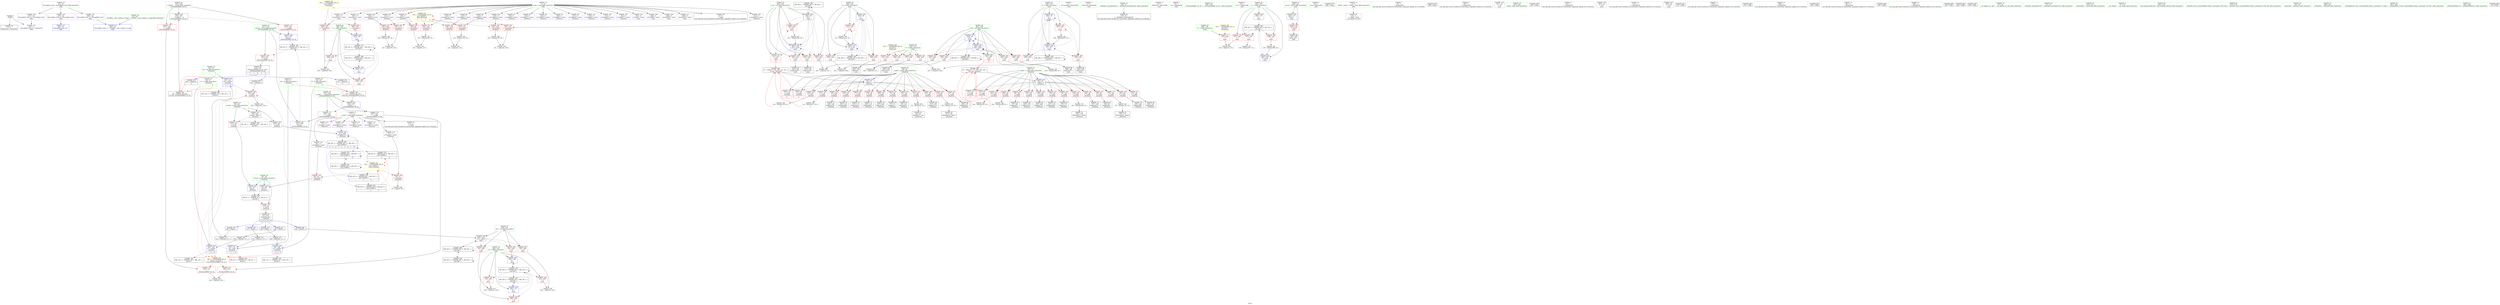 digraph "SVFG" {
	label="SVFG";

	Node0x5561903df6c0 [shape=record,color=grey,label="{NodeID: 0\nNullPtr}"];
	Node0x5561903df6c0 -> Node0x556190404a50[style=solid];
	Node0x5561903df6c0 -> Node0x556190407dd0[style=solid];
	Node0x5561904272a0 [shape=record,color=black,label="{NodeID: 360\nMR_10V_2 = PHI(MR_10V_3, MR_10V_1, )\npts\{63 \}\n}"];
	Node0x556190406e00 [shape=record,color=red,label="{NodeID: 194\n339\<--260\n\<--d\nmain\n}"];
	Node0x556190406e00 -> Node0x556190419440[style=solid];
	Node0x556190403f90 [shape=record,color=purple,label="{NodeID: 111\n354\<--8\narrayidx31\<--maze\nmain\n}"];
	Node0x556190402320 [shape=record,color=green,label="{NodeID: 28\n62\<--63\ndn\<--dn_field_insensitive\n_Z5solveii\n|{|<s1>7}}"];
	Node0x556190402320 -> Node0x556190408210[style=solid];
	Node0x556190402320:s1 -> Node0x5561904500d0[style=solid,color=red];
	Node0x55619044e600 [shape=record,color=black,label="{NodeID: 471\n192 = PHI(51, )\n}"];
	Node0x55619044e600 -> Node0x556190416080[style=solid];
	Node0x55619040e320 [shape=record,color=black,label="{NodeID: 388\nMR_46V_2 = PHI(MR_46V_4, MR_46V_1, )\npts\{263 \}\n}"];
	Node0x55619040e320 -> Node0x556190410f80[style=dashed];
	Node0x556190408550 [shape=record,color=blue,label="{NodeID: 222\n211\<--205\narrayidx75\<--\n_Z5solveii\n}"];
	Node0x556190408550 -> Node0x5561904290a0[style=dashed];
	Node0x55619040a000 [shape=record,color=red,label="{NodeID: 139\n189\<--56\n\<--x.addr\n_Z5solveii\n}"];
	Node0x55619040a000 -> Node0x5561904174c0[style=solid];
	Node0x556190404b50 [shape=record,color=black,label="{NodeID: 56\n9\<--8\n\<--maze\nCan only get source location for instruction, argument, global var or function.}"];
	Node0x556190417c40 [shape=record,color=grey,label="{NodeID: 333\n175 = Binary(174, 93, )\n}"];
	Node0x556190417c40 -> Node0x556190405c20[style=solid];
	Node0x55619040b6c0 [shape=record,color=red,label="{NodeID: 167\n185\<--184\n\<--arrayidx59\n_Z5solveii\n}"];
	Node0x55619040b6c0 -> Node0x5561904177c0[style=solid];
	Node0x5561904062a0 [shape=record,color=black,label="{NodeID: 84\n303\<--302\nidxprom8\<--\nmain\n}"];
	Node0x5561903dfe10 [shape=record,color=green,label="{NodeID: 1\n7\<--1\n__dso_handle\<--dummyObj\nGlob }"];
	Node0x5561904277a0 [shape=record,color=black,label="{NodeID: 361\nMR_2V_3 = PHI(MR_2V_4, MR_2V_2, )\npts\{55 \}\n}"];
	Node0x5561904277a0 -> Node0x5561904094a0[style=dashed];
	Node0x556190406ed0 [shape=record,color=red,label="{NodeID: 195\n388\<--260\n\<--d\nmain\n}"];
	Node0x556190404060 [shape=record,color=purple,label="{NodeID: 112\n357\<--8\narrayidx33\<--maze\nmain\n}"];
	Node0x556190404060 -> Node0x556190407b00[style=solid];
	Node0x5561904023f0 [shape=record,color=green,label="{NodeID: 29\n64\<--65\nlf\<--lf_field_insensitive\n_Z5solveii\n|{|<s1>8}}"];
	Node0x5561904023f0 -> Node0x5561904082e0[style=solid];
	Node0x5561904023f0:s1 -> Node0x55619044ff40[style=solid,color=red];
	Node0x55619044e700 [shape=record,color=black,label="{NodeID: 472\n113 = PHI(51, )\n}"];
	Node0x55619044e700 -> Node0x556190053f80[style=solid];
	Node0x55619040e820 [shape=record,color=black,label="{NodeID: 389\nMR_48V_2 = PHI(MR_48V_3, MR_48V_1, )\npts\{265 \}\n}"];
	Node0x55619040e820 -> Node0x556190411050[style=dashed];
	Node0x55619040e820 -> Node0x55619040e820[style=dashed];
	Node0x556190408620 [shape=record,color=blue,label="{NodeID: 223\n54\<--213\nretval\<--\n_Z5solveii\n}"];
	Node0x556190408620 -> Node0x5561904277a0[style=dashed];
	Node0x55619040a0d0 [shape=record,color=red,label="{NodeID: 140\n209\<--56\n\<--x.addr\n_Z5solveii\n}"];
	Node0x55619040a0d0 -> Node0x556190405f60[style=solid];
	Node0x556190404c50 [shape=record,color=black,label="{NodeID: 57\n12\<--11\n\<--cache\nCan only get source location for instruction, argument, global var or function.}"];
	Node0x556190417dc0 [shape=record,color=grey,label="{NodeID: 334\n92 = Binary(91, 93, )\n}"];
	Node0x556190417dc0 -> Node0x556190405190[style=solid];
	Node0x55619040b790 [shape=record,color=red,label="{NodeID: 168\n202\<--201\n\<--call70\n_Z5solveii\n}"];
	Node0x55619040b790 -> Node0x556190416ec0[style=solid];
	Node0x556190406370 [shape=record,color=black,label="{NodeID: 85\n343\<--342\nidxprom25\<--\nmain\n}"];
	Node0x5561903eb4b0 [shape=record,color=green,label="{NodeID: 2\n14\<--1\n_ZSt3cin\<--dummyObj\nGlob }"];
	Node0x556190427ca0 [shape=record,color=black,label="{NodeID: 362\nMR_8V_2 = PHI(MR_8V_3, MR_8V_1, )\npts\{61 \}\n}"];
	Node0x556190406fa0 [shape=record,color=red,label="{NodeID: 196\n320\<--262\n\<--y14\nmain\n}"];
	Node0x556190406fa0 -> Node0x556190418fc0[style=solid];
	Node0x556190404130 [shape=record,color=purple,label="{NodeID: 113\n74\<--11\narrayidx\<--cache\n_Z5solveii\n}"];
	Node0x5561904024c0 [shape=record,color=green,label="{NodeID: 30\n66\<--67\nrt\<--rt_field_insensitive\n_Z5solveii\n|{|<s1>8}}"];
	Node0x5561904024c0 -> Node0x5561904083b0[style=solid];
	Node0x5561904024c0:s1 -> Node0x5561904500d0[style=solid,color=red];
	Node0x55619044e840 [shape=record,color=black,label="{NodeID: 473\n166 = PHI(51, )\n}"];
	Node0x55619044e840 -> Node0x556190415ae0[style=solid];
	Node0x55619040e910 [shape=record,color=black,label="{NodeID: 390\nMR_50V_2 = PHI(MR_50V_3, MR_50V_1, )\npts\{267 \}\n}"];
	Node0x55619040e910 -> Node0x55619042daa0[style=dashed];
	Node0x55619040e910 -> Node0x55619040e910[style=dashed];
	Node0x5561904086f0 [shape=record,color=blue,label="{NodeID: 224\n223\<--219\n__a.addr\<--__a\n_ZSt3maxIiERKT_S2_S2_\n}"];
	Node0x5561904086f0 -> Node0x55619040b930[style=dashed];
	Node0x5561904086f0 -> Node0x55619040ba00[style=dashed];
	Node0x55619040a1a0 [shape=record,color=red,label="{NodeID: 141\n72\<--58\n\<--y.addr\n_Z5solveii\n}"];
	Node0x55619040a1a0 -> Node0x556190404e50[style=solid];
	Node0x556190404d50 [shape=record,color=black,label="{NodeID: 58\n35\<--36\n\<--_ZNSt8ios_base4InitD1Ev\nCan only get source location for instruction, argument, global var or function.}"];
	Node0x556190417f40 [shape=record,color=grey,label="{NodeID: 335\n365 = Binary(364, 93, )\n}"];
	Node0x556190417f40 -> Node0x556190411390[style=solid];
	Node0x55619040b860 [shape=record,color=red,label="{NodeID: 169\n241\<--221\n\<--retval\n_ZSt3maxIiERKT_S2_S2_\n}"];
	Node0x55619040b860 -> Node0x556190406100[style=solid];
	Node0x556190406440 [shape=record,color=black,label="{NodeID: 86\n346\<--345\nidxprom27\<--\nmain\n}"];
	Node0x5561903dfd20 [shape=record,color=green,label="{NodeID: 3\n15\<--1\n_ZSt4cout\<--dummyObj\nGlob }"];
	Node0x5561904281a0 [shape=record,color=black,label="{NodeID: 363\nMR_12V_2 = PHI(MR_12V_3, MR_12V_1, )\npts\{65 \}\n}"];
	Node0x556190407070 [shape=record,color=red,label="{NodeID: 197\n331\<--262\n\<--y14\nmain\n|{<s0>15}}"];
	Node0x556190407070:s0 -> Node0x55619044fd00[style=solid,color=red];
	Node0x556190404200 [shape=record,color=purple,label="{NodeID: 114\n77\<--11\narrayidx2\<--cache\n_Z5solveii\n}"];
	Node0x556190404200 -> Node0x55619040af70[style=solid];
	Node0x556190402590 [shape=record,color=green,label="{NodeID: 31\n68\<--69\nresult\<--result_field_insensitive\n_Z5solveii\n}"];
	Node0x556190402590 -> Node0x55619040add0[style=solid];
	Node0x556190402590 -> Node0x55619040aea0[style=solid];
	Node0x556190402590 -> Node0x556190408480[style=solid];
	Node0x55619044e980 [shape=record,color=black,label="{NodeID: 474\n197 = PHI(218, )\n|{<s0>9}}"];
	Node0x55619044e980:s0 -> Node0x55619044ff40[style=solid,color=red];
	Node0x55619040ea00 [shape=record,color=black,label="{NodeID: 391\nMR_20V_2 = PHI(MR_20V_3, MR_20V_1, )\npts\{130000 \}\n}"];
	Node0x55619040ea00 -> Node0x55619042dfa0[style=dashed];
	Node0x55619040ea00 -> Node0x55619040ea00[style=dashed];
	Node0x5561904087c0 [shape=record,color=blue,label="{NodeID: 225\n225\<--220\n__b.addr\<--__b\n_ZSt3maxIiERKT_S2_S2_\n}"];
	Node0x5561904087c0 -> Node0x55619040bad0[style=dashed];
	Node0x5561904087c0 -> Node0x55619040bba0[style=dashed];
	Node0x55619040a270 [shape=record,color=red,label="{NodeID: 142\n82\<--58\n\<--y.addr\n_Z5solveii\n}"];
	Node0x55619040a270 -> Node0x556190404ff0[style=solid];
	Node0x556190404e50 [shape=record,color=black,label="{NodeID: 59\n73\<--72\nidxprom\<--\n_Z5solveii\n}"];
	Node0x5561904180c0 [shape=record,color=grey,label="{NodeID: 336\n139 = Binary(138, 93, )\n|{<s0>4}}"];
	Node0x5561904180c0:s0 -> Node0x55619044fd00[style=solid,color=red];
	Node0x55619040b930 [shape=record,color=red,label="{NodeID: 170\n229\<--223\n\<--__a.addr\n_ZSt3maxIiERKT_S2_S2_\n}"];
	Node0x55619040b930 -> Node0x55619040bc70[style=solid];
	Node0x556190406510 [shape=record,color=black,label="{NodeID: 87\n353\<--352\nidxprom30\<--\nmain\n}"];
	Node0x5561903eb860 [shape=record,color=green,label="{NodeID: 4\n16\<--1\n.str\<--dummyObj\nGlob }"];
	Node0x5561904286a0 [shape=record,color=black,label="{NodeID: 364\nMR_14V_2 = PHI(MR_14V_3, MR_14V_1, )\npts\{67 \}\n}"];
	Node0x556190407140 [shape=record,color=red,label="{NodeID: 198\n342\<--262\n\<--y14\nmain\n}"];
	Node0x556190407140 -> Node0x556190406370[style=solid];
	Node0x5561904042d0 [shape=record,color=purple,label="{NodeID: 115\n84\<--11\narrayidx4\<--cache\n_Z5solveii\n}"];
	Node0x556190402660 [shape=record,color=green,label="{NodeID: 32\n198\<--199\n_ZSt3maxIiERKT_S2_S2_\<--_ZSt3maxIiERKT_S2_S2__field_insensitive\n}"];
	Node0x55619044eac0 [shape=record,color=black,label="{NodeID: 475\n200 = PHI(218, )\n|{<s0>9}}"];
	Node0x55619044eac0:s0 -> Node0x5561904500d0[style=solid,color=red];
	Node0x556190408890 [shape=record,color=blue,label="{NodeID: 226\n221\<--235\nretval\<--\n_ZSt3maxIiERKT_S2_S2_\n}"];
	Node0x556190408890 -> Node0x556190426da0[style=dashed];
	Node0x55619040a340 [shape=record,color=red,label="{NodeID: 143\n91\<--58\n\<--y.addr\n_Z5solveii\n}"];
	Node0x55619040a340 -> Node0x556190417dc0[style=solid];
	Node0x556190404f20 [shape=record,color=black,label="{NodeID: 60\n76\<--75\nidxprom1\<--\n_Z5solveii\n}"];
	Node0x556190418240 [shape=record,color=grey,label="{NodeID: 337\n370 = Binary(369, 93, )\n}"];
	Node0x556190418240 -> Node0x556190411460[style=solid];
	Node0x55619040ba00 [shape=record,color=red,label="{NodeID: 171\n238\<--223\n\<--__a.addr\n_ZSt3maxIiERKT_S2_S2_\n}"];
	Node0x55619040ba00 -> Node0x556190408960[style=solid];
	Node0x5561904065e0 [shape=record,color=black,label="{NodeID: 88\n356\<--355\nidxprom32\<--\nmain\n}"];
	Node0x5561903f6830 [shape=record,color=green,label="{NodeID: 5\n18\<--1\n.str.1\<--dummyObj\nGlob }"];
	Node0x556190428ba0 [shape=record,color=black,label="{NodeID: 365\nMR_16V_2 = PHI(MR_16V_3, MR_16V_1, )\npts\{69 \}\n}"];
	Node0x556190407210 [shape=record,color=red,label="{NodeID: 199\n352\<--262\n\<--y14\nmain\n}"];
	Node0x556190407210 -> Node0x556190406510[style=solid];
	Node0x556190408cc0 [shape=record,color=purple,label="{NodeID: 116\n87\<--11\narrayidx6\<--cache\n_Z5solveii\n}"];
	Node0x556190408cc0 -> Node0x55619040b040[style=solid];
	Node0x556190402730 [shape=record,color=green,label="{NodeID: 33\n221\<--222\nretval\<--retval_field_insensitive\n_ZSt3maxIiERKT_S2_S2_\n}"];
	Node0x556190402730 -> Node0x55619040b860[style=solid];
	Node0x556190402730 -> Node0x556190408890[style=solid];
	Node0x556190402730 -> Node0x556190408960[style=solid];
	Node0x55619044ec00 [shape=record,color=black,label="{NodeID: 476\n201 = PHI(218, )\n}"];
	Node0x55619044ec00 -> Node0x55619040b790[style=solid];
	Node0x5561904341c0 [shape=record,color=yellow,style=double,label="{NodeID: 393\n32V_1 = ENCHI(MR_32V_0)\npts\{249 \}\nFun[main]}"];
	Node0x5561904341c0 -> Node0x55619040bee0[style=dashed];
	Node0x556190408960 [shape=record,color=blue,label="{NodeID: 227\n221\<--238\nretval\<--\n_ZSt3maxIiERKT_S2_S2_\n}"];
	Node0x556190408960 -> Node0x556190426da0[style=dashed];
	Node0x55619040a410 [shape=record,color=red,label="{NodeID: 144\n100\<--58\n\<--y.addr\n_Z5solveii\n}"];
	Node0x55619040a410 -> Node0x556190405330[style=solid];
	Node0x556190404ff0 [shape=record,color=black,label="{NodeID: 61\n83\<--82\nidxprom3\<--\n_Z5solveii\n}"];
	Node0x5561904183c0 [shape=record,color=grey,label="{NodeID: 338\n112 = Binary(111, 93, )\n|{<s0>3}}"];
	Node0x5561904183c0:s0 -> Node0x55619044fd00[style=solid,color=red];
	Node0x55619040bad0 [shape=record,color=red,label="{NodeID: 172\n231\<--225\n\<--__b.addr\n_ZSt3maxIiERKT_S2_S2_\n}"];
	Node0x55619040bad0 -> Node0x55619040bd40[style=solid];
	Node0x5561904066b0 [shape=record,color=black,label="{NodeID: 89\n245\<--400\nmain_ret\<--\nmain\n}"];
	Node0x5561903f68c0 [shape=record,color=green,label="{NodeID: 6\n20\<--1\n.str.2\<--dummyObj\nGlob }"];
	Node0x5561904290a0 [shape=record,color=black,label="{NodeID: 366\nMR_20V_2 = PHI(MR_20V_11, MR_20V_1, )\npts\{130000 \}\n|{<s0>3|<s1>4|<s2>5|<s3>6|<s4>15}}"];
	Node0x5561904290a0:s0 -> Node0x5561904268a0[style=dashed,color=blue];
	Node0x5561904290a0:s1 -> Node0x55619042e4a0[style=dashed,color=blue];
	Node0x5561904290a0:s2 -> Node0x55619042bca0[style=dashed,color=blue];
	Node0x5561904290a0:s3 -> Node0x556190408550[style=dashed,color=blue];
	Node0x5561904290a0:s4 -> Node0x55619042dfa0[style=dashed,color=blue];
	Node0x5561904072e0 [shape=record,color=red,label="{NodeID: 200\n369\<--262\n\<--y14\nmain\n}"];
	Node0x5561904072e0 -> Node0x556190418240[style=solid];
	Node0x556190408d90 [shape=record,color=purple,label="{NodeID: 117\n208\<--11\narrayidx73\<--cache\n_Z5solveii\n}"];
	Node0x556190402800 [shape=record,color=green,label="{NodeID: 34\n223\<--224\n__a.addr\<--__a.addr_field_insensitive\n_ZSt3maxIiERKT_S2_S2_\n}"];
	Node0x556190402800 -> Node0x55619040b930[style=solid];
	Node0x556190402800 -> Node0x55619040ba00[style=solid];
	Node0x556190402800 -> Node0x5561904086f0[style=solid];
	Node0x55619044ed40 [shape=record,color=black,label="{NodeID: 477\n269 = PHI()\n}"];
	Node0x556190408a30 [shape=record,color=blue,label="{NodeID: 228\n246\<--117\nretval\<--\nmain\n}"];
	Node0x556190408a30 -> Node0x55619040be10[style=dashed];
	Node0x55619040a4e0 [shape=record,color=red,label="{NodeID: 145\n111\<--58\n\<--y.addr\n_Z5solveii\n}"];
	Node0x55619040a4e0 -> Node0x5561904183c0[style=solid];
	Node0x5561904050c0 [shape=record,color=black,label="{NodeID: 62\n86\<--85\nidxprom5\<--\n_Z5solveii\n}"];
	Node0x556190418540 [shape=record,color=grey,label="{NodeID: 339\n120 = Binary(119, 93, )\n}"];
	Node0x556190418540 -> Node0x5561904054d0[style=solid];
	Node0x55619040bba0 [shape=record,color=red,label="{NodeID: 173\n235\<--225\n\<--__b.addr\n_ZSt3maxIiERKT_S2_S2_\n}"];
	Node0x55619040bba0 -> Node0x556190408890[style=solid];
	Node0x556190406780 [shape=record,color=purple,label="{NodeID: 90\n33\<--4\n\<--_ZStL8__ioinit\n__cxx_global_var_init\n}"];
	Node0x5561903eb9e0 [shape=record,color=green,label="{NodeID: 7\n23\<--1\n\<--dummyObj\nCan only get source location for instruction, argument, global var or function.}"];
	Node0x5561904073b0 [shape=record,color=red,label="{NodeID: 201\n326\<--264\n\<--x18\nmain\n}"];
	Node0x5561904073b0 -> Node0x556190418e40[style=solid];
	Node0x556190408e60 [shape=record,color=purple,label="{NodeID: 118\n211\<--11\narrayidx75\<--cache\n_Z5solveii\n}"];
	Node0x556190408e60 -> Node0x556190408550[style=solid];
	Node0x5561904028d0 [shape=record,color=green,label="{NodeID: 35\n225\<--226\n__b.addr\<--__b.addr_field_insensitive\n_ZSt3maxIiERKT_S2_S2_\n}"];
	Node0x5561904028d0 -> Node0x55619040bad0[style=solid];
	Node0x5561904028d0 -> Node0x55619040bba0[style=solid];
	Node0x5561904028d0 -> Node0x5561904087c0[style=solid];
	Node0x55619044ee10 [shape=record,color=black,label="{NodeID: 478\n286 = PHI()\n}"];
	Node0x556190434380 [shape=record,color=yellow,style=double,label="{NodeID: 395\n36V_1 = ENCHI(MR_36V_0)\npts\{253 \}\nFun[main]}"];
	Node0x556190434380 -> Node0x55619040c220[style=dashed];
	Node0x556190434380 -> Node0x55619040c2f0[style=dashed];
	Node0x556190434380 -> Node0x55619040c3c0[style=dashed];
	Node0x556190434380 -> Node0x55619040c490[style=dashed];
	Node0x556190408b00 [shape=record,color=blue,label="{NodeID: 229\n250\<--117\nt\<--\nmain\n}"];
	Node0x556190408b00 -> Node0x55619042e9a0[style=dashed];
	Node0x55619040a5b0 [shape=record,color=red,label="{NodeID: 146\n119\<--58\n\<--y.addr\n_Z5solveii\n}"];
	Node0x55619040a5b0 -> Node0x556190418540[style=solid];
	Node0x556190405190 [shape=record,color=black,label="{NodeID: 63\n94\<--92\nidxprom7\<--sub\n_Z5solveii\n}"];
	Node0x5561904186c0 [shape=record,color=grey,label="{NodeID: 340\n134 = Binary(133, 93, )\n}"];
	Node0x5561904186c0 -> Node0x556190419bc0[style=solid];
	Node0x55619040bc70 [shape=record,color=red,label="{NodeID: 174\n230\<--229\n\<--\n_ZSt3maxIiERKT_S2_S2_\n}"];
	Node0x55619040bc70 -> Node0x556190419a40[style=solid];
	Node0x556190406850 [shape=record,color=purple,label="{NodeID: 91\n95\<--8\narrayidx8\<--maze\n_Z5solveii\n}"];
	Node0x5561903eba70 [shape=record,color=green,label="{NodeID: 8\n80\<--1\n\<--dummyObj\nCan only get source location for instruction, argument, global var or function.}"];
	Node0x556190407480 [shape=record,color=red,label="{NodeID: 202\n330\<--264\n\<--x18\nmain\n|{<s0>15}}"];
	Node0x556190407480:s0 -> Node0x55619044f7c0[style=solid,color=red];
	Node0x556190408f30 [shape=record,color=purple,label="{NodeID: 119\n373\<--16\n\<--.str\nmain\n}"];
	Node0x5561904029a0 [shape=record,color=green,label="{NodeID: 36\n243\<--244\nmain\<--main_field_insensitive\n}"];
	Node0x55619044eee0 [shape=record,color=black,label="{NodeID: 479\n305 = PHI()\n}"];
	Node0x556190408bd0 [shape=record,color=blue,label="{NodeID: 230\n254\<--93\ny\<--\nmain\n}"];
	Node0x556190408bd0 -> Node0x55619040c560[style=dashed];
	Node0x556190408bd0 -> Node0x55619040c630[style=dashed];
	Node0x556190408bd0 -> Node0x55619040c700[style=dashed];
	Node0x556190408bd0 -> Node0x556190410d10[style=dashed];
	Node0x556190408bd0 -> Node0x55619040cf20[style=dashed];
	Node0x55619040a680 [shape=record,color=red,label="{NodeID: 147\n127\<--58\n\<--y.addr\n_Z5solveii\n}"];
	Node0x55619040a680 -> Node0x556190405670[style=solid];
	Node0x556190405260 [shape=record,color=black,label="{NodeID: 64\n97\<--96\nidxprom9\<--\n_Z5solveii\n}"];
	Node0x556190418840 [shape=record,color=grey,label="{NodeID: 341\n187 = cmp(178, 186, )\n}"];
	Node0x55619040bd40 [shape=record,color=red,label="{NodeID: 175\n232\<--231\n\<--\n_ZSt3maxIiERKT_S2_S2_\n}"];
	Node0x55619040bd40 -> Node0x556190419a40[style=solid];
	Node0x556190406920 [shape=record,color=purple,label="{NodeID: 92\n98\<--8\narrayidx10\<--maze\n_Z5solveii\n}"];
	Node0x556190406920 -> Node0x55619040b110[style=solid];
	Node0x5561903eb590 [shape=record,color=green,label="{NodeID: 9\n93\<--1\n\<--dummyObj\nCan only get source location for instruction, argument, global var or function.}"];
	Node0x556190407550 [shape=record,color=red,label="{NodeID: 203\n345\<--264\n\<--x18\nmain\n}"];
	Node0x556190407550 -> Node0x556190406440[style=solid];
	Node0x556190409000 [shape=record,color=purple,label="{NodeID: 120\n382\<--18\n\<--.str.1\nmain\n}"];
	Node0x556190402a70 [shape=record,color=green,label="{NodeID: 37\n246\<--247\nretval\<--retval_field_insensitive\nmain\n}"];
	Node0x556190402a70 -> Node0x55619040be10[style=solid];
	Node0x556190402a70 -> Node0x556190408a30[style=solid];
	Node0x55619044efb0 [shape=record,color=black,label="{NodeID: 480\n332 = PHI(51, )\n}"];
	Node0x55619044efb0 -> Node0x556190411120[style=solid];
	Node0x556190410b70 [shape=record,color=blue,label="{NodeID: 231\n256\<--93\nx\<--\nmain\n}"];
	Node0x556190410b70 -> Node0x55619040c7d0[style=dashed];
	Node0x556190410b70 -> Node0x55619040c8a0[style=dashed];
	Node0x556190410b70 -> Node0x55619040c970[style=dashed];
	Node0x556190410b70 -> Node0x556190410b70[style=dashed];
	Node0x556190410b70 -> Node0x556190410c40[style=dashed];
	Node0x556190410b70 -> Node0x55619040d420[style=dashed];
	Node0x55619040a750 [shape=record,color=red,label="{NodeID: 148\n138\<--58\n\<--y.addr\n_Z5solveii\n}"];
	Node0x55619040a750 -> Node0x5561904180c0[style=solid];
	Node0x556190405330 [shape=record,color=black,label="{NodeID: 65\n101\<--100\nidxprom11\<--\n_Z5solveii\n}"];
	Node0x5561904189c0 [shape=record,color=grey,label="{NodeID: 342\n161 = cmp(152, 160, )\n}"];
	Node0x55619040be10 [shape=record,color=red,label="{NodeID: 176\n400\<--246\n\<--retval\nmain\n}"];
	Node0x55619040be10 -> Node0x5561904066b0[style=solid];
	Node0x5561904069f0 [shape=record,color=purple,label="{NodeID: 93\n102\<--8\narrayidx12\<--maze\n_Z5solveii\n}"];
	Node0x5561903eb620 [shape=record,color=green,label="{NodeID: 10\n117\<--1\n\<--dummyObj\nCan only get source location for instruction, argument, global var or function.}"];
	Node0x556190407620 [shape=record,color=red,label="{NodeID: 204\n355\<--264\n\<--x18\nmain\n}"];
	Node0x556190407620 -> Node0x5561904065e0[style=solid];
	Node0x5561904090d0 [shape=record,color=purple,label="{NodeID: 121\n386\<--20\n\<--.str.2\nmain\n}"];
	Node0x556190402b40 [shape=record,color=green,label="{NodeID: 38\n248\<--249\nT\<--T_field_insensitive\nmain\n}"];
	Node0x556190402b40 -> Node0x55619040bee0[style=solid];
	Node0x55619044f180 [shape=record,color=black,label="{NodeID: 481\n374 = PHI()\n}"];
	Node0x556190410c40 [shape=record,color=blue,label="{NodeID: 232\n256\<--308\nx\<--inc\nmain\n}"];
	Node0x556190410c40 -> Node0x55619040c7d0[style=dashed];
	Node0x556190410c40 -> Node0x55619040c8a0[style=dashed];
	Node0x556190410c40 -> Node0x55619040c970[style=dashed];
	Node0x556190410c40 -> Node0x556190410b70[style=dashed];
	Node0x556190410c40 -> Node0x556190410c40[style=dashed];
	Node0x556190410c40 -> Node0x55619040d420[style=dashed];
	Node0x55619040a820 [shape=record,color=red,label="{NodeID: 149\n145\<--58\n\<--y.addr\n_Z5solveii\n}"];
	Node0x55619040a820 -> Node0x556190405810[style=solid];
	Node0x556190405400 [shape=record,color=black,label="{NodeID: 66\n104\<--103\nidxprom13\<--\n_Z5solveii\n}"];
	Node0x556190418b40 [shape=record,color=grey,label="{NodeID: 343\n350 = cmp(348, 349, )\n}"];
	Node0x55619040bee0 [shape=record,color=red,label="{NodeID: 177\n275\<--248\n\<--T\nmain\n}"];
	Node0x55619040bee0 -> Node0x5561904195c0[style=solid];
	Node0x556190406ac0 [shape=record,color=purple,label="{NodeID: 94\n105\<--8\narrayidx14\<--maze\n_Z5solveii\n}"];
	Node0x556190406ac0 -> Node0x55619040b1e0[style=solid];
	Node0x5561903eb6f0 [shape=record,color=green,label="{NodeID: 11\n279\<--1\n\<--dummyObj\nCan only get source location for instruction, argument, global var or function.}"];
	Node0x5561904076f0 [shape=record,color=red,label="{NodeID: 205\n364\<--264\n\<--x18\nmain\n}"];
	Node0x5561904076f0 -> Node0x556190417f40[style=solid];
	Node0x5561904091a0 [shape=record,color=purple,label="{NodeID: 122\n425\<--22\nllvm.global_ctors_0\<--llvm.global_ctors\nGlob }"];
	Node0x5561904091a0 -> Node0x556190407bd0[style=solid];
	Node0x556190402c10 [shape=record,color=green,label="{NodeID: 39\n250\<--251\nt\<--t_field_insensitive\nmain\n}"];
	Node0x556190402c10 -> Node0x55619040bfb0[style=solid];
	Node0x556190402c10 -> Node0x55619040c080[style=solid];
	Node0x556190402c10 -> Node0x55619040c150[style=solid];
	Node0x556190402c10 -> Node0x556190408b00[style=solid];
	Node0x556190402c10 -> Node0x556190411530[style=solid];
	Node0x55619044f250 [shape=record,color=black,label="{NodeID: 482\n379 = PHI()\n}"];
	Node0x556190410d10 [shape=record,color=blue,label="{NodeID: 233\n254\<--313\ny\<--inc12\nmain\n}"];
	Node0x556190410d10 -> Node0x55619040c560[style=dashed];
	Node0x556190410d10 -> Node0x55619040c630[style=dashed];
	Node0x556190410d10 -> Node0x55619040c700[style=dashed];
	Node0x556190410d10 -> Node0x556190410d10[style=dashed];
	Node0x556190410d10 -> Node0x55619040cf20[style=dashed];
	Node0x55619040a8f0 [shape=record,color=red,label="{NodeID: 150\n153\<--58\n\<--y.addr\n_Z5solveii\n}"];
	Node0x55619040a8f0 -> Node0x5561904059b0[style=solid];
	Node0x5561904054d0 [shape=record,color=black,label="{NodeID: 67\n121\<--120\nidxprom18\<--add17\n_Z5solveii\n}"];
	Node0x556190418cc0 [shape=record,color=grey,label="{NodeID: 344\n108 = cmp(99, 107, )\n}"];
	Node0x55619040bfb0 [shape=record,color=red,label="{NodeID: 178\n274\<--250\n\<--t\nmain\n}"];
	Node0x55619040bfb0 -> Node0x5561904195c0[style=solid];
	Node0x556190406b90 [shape=record,color=purple,label="{NodeID: 95\n122\<--8\narrayidx19\<--maze\n_Z5solveii\n}"];
	Node0x5561903eb250 [shape=record,color=green,label="{NodeID: 12\n280\<--1\n\<--dummyObj\nCan only get source location for instruction, argument, global var or function.}"];
	Node0x5561904077c0 [shape=record,color=red,label="{NodeID: 206\n334\<--266\n\<--cur\nmain\n}"];
	Node0x5561904077c0 -> Node0x556190419140[style=solid];
	Node0x5561904092a0 [shape=record,color=purple,label="{NodeID: 123\n426\<--22\nllvm.global_ctors_1\<--llvm.global_ctors\nGlob }"];
	Node0x5561904092a0 -> Node0x556190407cd0[style=solid];
	Node0x556190402ce0 [shape=record,color=green,label="{NodeID: 40\n252\<--253\nS\<--S_field_insensitive\nmain\n}"];
	Node0x556190402ce0 -> Node0x55619040c220[style=solid];
	Node0x556190402ce0 -> Node0x55619040c2f0[style=solid];
	Node0x556190402ce0 -> Node0x55619040c3c0[style=solid];
	Node0x556190402ce0 -> Node0x55619040c490[style=solid];
	Node0x55619044f320 [shape=record,color=black,label="{NodeID: 483\n383 = PHI()\n}"];
	Node0x556190410de0 [shape=record,color=blue,label="{NodeID: 234\n258\<--117\nr\<--\nmain\n}"];
	Node0x556190410de0 -> Node0x556190406c60[style=dashed];
	Node0x556190410de0 -> Node0x55619042cba0[style=dashed];
	Node0x556190410de0 -> Node0x55619040d920[style=dashed];
	Node0x55619040a9c0 [shape=record,color=red,label="{NodeID: 151\n165\<--58\n\<--y.addr\n_Z5solveii\n|{<s0>5}}"];
	Node0x55619040a9c0:s0 -> Node0x55619044fd00[style=solid,color=red];
	Node0x5561904055a0 [shape=record,color=black,label="{NodeID: 68\n124\<--123\nidxprom20\<--\n_Z5solveii\n}"];
	Node0x556190418e40 [shape=record,color=grey,label="{NodeID: 345\n328 = cmp(326, 327, )\n}"];
	Node0x55619040c080 [shape=record,color=red,label="{NodeID: 179\n377\<--250\n\<--t\nmain\n}"];
	Node0x55619040c080 -> Node0x556190417340[style=solid];
	Node0x556190403360 [shape=record,color=purple,label="{NodeID: 96\n125\<--8\narrayidx21\<--maze\n_Z5solveii\n}"];
	Node0x556190403360 -> Node0x55619040b2b0[style=solid];
	Node0x5561903eb320 [shape=record,color=green,label="{NodeID: 13\n281\<--1\n\<--dummyObj\nCan only get source location for instruction, argument, global var or function.}"];
	Node0x556190407890 [shape=record,color=red,label="{NodeID: 207\n338\<--266\n\<--cur\nmain\n}"];
	Node0x556190407890 -> Node0x556190419440[style=solid];
	Node0x5561904093a0 [shape=record,color=purple,label="{NodeID: 124\n427\<--22\nllvm.global_ctors_2\<--llvm.global_ctors\nGlob }"];
	Node0x5561904093a0 -> Node0x556190407dd0[style=solid];
	Node0x556190402db0 [shape=record,color=green,label="{NodeID: 41\n254\<--255\ny\<--y_field_insensitive\nmain\n}"];
	Node0x556190402db0 -> Node0x55619040c560[style=solid];
	Node0x556190402db0 -> Node0x55619040c630[style=solid];
	Node0x556190402db0 -> Node0x55619040c700[style=solid];
	Node0x556190402db0 -> Node0x556190408bd0[style=solid];
	Node0x556190402db0 -> Node0x556190410d10[style=solid];
	Node0x55619044f3f0 [shape=record,color=black,label="{NodeID: 484\n385 = PHI()\n}"];
	Node0x556190053f80 [shape=record,color=black,label="{NodeID: 318\n116 = PHI(113, 117, )\n}"];
	Node0x556190053f80 -> Node0x556190408140[style=solid];
	Node0x556190410eb0 [shape=record,color=blue,label="{NodeID: 235\n260\<--117\nd\<--\nmain\n}"];
	Node0x556190410eb0 -> Node0x556190406ed0[style=dashed];
	Node0x556190410eb0 -> Node0x55619042d0a0[style=dashed];
	Node0x556190410eb0 -> Node0x55619040de20[style=dashed];
	Node0x55619040aa90 [shape=record,color=red,label="{NodeID: 152\n171\<--58\n\<--y.addr\n_Z5solveii\n}"];
	Node0x55619040aa90 -> Node0x556190405b50[style=solid];
	Node0x556190405670 [shape=record,color=black,label="{NodeID: 69\n128\<--127\nidxprom22\<--\n_Z5solveii\n}"];
	Node0x556190418fc0 [shape=record,color=grey,label="{NodeID: 346\n322 = cmp(320, 321, )\n}"];
	Node0x55619040c150 [shape=record,color=red,label="{NodeID: 180\n396\<--250\n\<--t\nmain\n}"];
	Node0x55619040c150 -> Node0x556190416d40[style=solid];
	Node0x556190403430 [shape=record,color=purple,label="{NodeID: 97\n129\<--8\narrayidx23\<--maze\n_Z5solveii\n}"];
	Node0x5561903eb3f0 [shape=record,color=green,label="{NodeID: 14\n285\<--1\n\<--dummyObj\nCan only get source location for instruction, argument, global var or function.}"];
	Node0x55619042bca0 [shape=record,color=black,label="{NodeID: 374\nMR_20V_8 = PHI(MR_20V_6, MR_20V_7, )\npts\{130000 \}\n|{|<s1>6}}"];
	Node0x55619042bca0 -> Node0x556190408550[style=dashed];
	Node0x55619042bca0:s1 -> Node0x556190435450[style=dashed,color=red];
	Node0x556190407960 [shape=record,color=red,label="{NodeID: 208\n360\<--266\n\<--cur\nmain\n}"];
	Node0x556190407960 -> Node0x5561904112c0[style=solid];
	Node0x5561904094a0 [shape=record,color=red,label="{NodeID: 125\n216\<--54\n\<--retval\n_Z5solveii\n}"];
	Node0x5561904094a0 -> Node0x556190406030[style=solid];
	Node0x556190402e80 [shape=record,color=green,label="{NodeID: 42\n256\<--257\nx\<--x_field_insensitive\nmain\n}"];
	Node0x556190402e80 -> Node0x55619040c7d0[style=solid];
	Node0x556190402e80 -> Node0x55619040c8a0[style=solid];
	Node0x556190402e80 -> Node0x55619040c970[style=solid];
	Node0x556190402e80 -> Node0x556190410b70[style=solid];
	Node0x556190402e80 -> Node0x556190410c40[style=solid];
	Node0x55619044f4f0 [shape=record,color=black,label="{NodeID: 485\n387 = PHI()\n}"];
	Node0x556190415ae0 [shape=record,color=black,label="{NodeID: 319\n169 = PHI(166, 117, )\n}"];
	Node0x556190415ae0 -> Node0x5561904082e0[style=solid];
	Node0x556190410f80 [shape=record,color=blue,label="{NodeID: 236\n262\<--93\ny14\<--\nmain\n}"];
	Node0x556190410f80 -> Node0x556190406fa0[style=dashed];
	Node0x556190410f80 -> Node0x556190407070[style=dashed];
	Node0x556190410f80 -> Node0x556190407140[style=dashed];
	Node0x556190410f80 -> Node0x556190407210[style=dashed];
	Node0x556190410f80 -> Node0x5561904072e0[style=dashed];
	Node0x556190410f80 -> Node0x556190411460[style=dashed];
	Node0x556190410f80 -> Node0x55619040e320[style=dashed];
	Node0x55619040ab60 [shape=record,color=red,label="{NodeID: 153\n179\<--58\n\<--y.addr\n_Z5solveii\n}"];
	Node0x55619040ab60 -> Node0x556190405cf0[style=solid];
	Node0x556190405740 [shape=record,color=black,label="{NodeID: 70\n131\<--130\nidxprom24\<--\n_Z5solveii\n}"];
	Node0x556190419140 [shape=record,color=grey,label="{NodeID: 347\n336 = cmp(334, 335, )\n}"];
	Node0x55619040c220 [shape=record,color=red,label="{NodeID: 181\n290\<--252\n\<--S\nmain\n}"];
	Node0x55619040c220 -> Node0x556190419740[style=solid];
	Node0x556190403500 [shape=record,color=purple,label="{NodeID: 98\n132\<--8\narrayidx25\<--maze\n_Z5solveii\n}"];
	Node0x556190403500 -> Node0x55619040b380[style=solid];
	Node0x5561903f6e20 [shape=record,color=green,label="{NodeID: 15\n4\<--6\n_ZStL8__ioinit\<--_ZStL8__ioinit_field_insensitive\nGlob }"];
	Node0x5561903f6e20 -> Node0x556190406780[style=solid];
	Node0x556190407a30 [shape=record,color=red,label="{NodeID: 209\n348\<--347\n\<--arrayidx28\nmain\n}"];
	Node0x556190407a30 -> Node0x556190418b40[style=solid];
	Node0x556190409570 [shape=record,color=red,label="{NodeID: 126\n75\<--56\n\<--x.addr\n_Z5solveii\n}"];
	Node0x556190409570 -> Node0x556190404f20[style=solid];
	Node0x556190402f50 [shape=record,color=green,label="{NodeID: 43\n258\<--259\nr\<--r_field_insensitive\nmain\n}"];
	Node0x556190402f50 -> Node0x55619040ca40[style=solid];
	Node0x556190402f50 -> Node0x556190406c60[style=solid];
	Node0x556190402f50 -> Node0x556190410de0[style=solid];
	Node0x556190402f50 -> Node0x5561904111f0[style=solid];
	Node0x55619044f5f0 [shape=record,color=black,label="{NodeID: 486\n389 = PHI()\n}"];
	Node0x556190434a80 [shape=record,color=yellow,style=double,label="{NodeID: 403\n18V_1 = ENCHI(MR_18V_0)\npts\{100000 \}\nFun[main]|{|<s2>15}}"];
	Node0x556190434a80 -> Node0x556190407a30[style=dashed];
	Node0x556190434a80 -> Node0x556190407b00[style=dashed];
	Node0x556190434a80:s2 -> Node0x556190435370[style=dashed,color=red];
	Node0x556190416080 [shape=record,color=black,label="{NodeID: 320\n195 = PHI(192, 117, )\n}"];
	Node0x556190416080 -> Node0x5561904083b0[style=solid];
	Node0x556190411050 [shape=record,color=blue,label="{NodeID: 237\n264\<--93\nx18\<--\nmain\n}"];
	Node0x556190411050 -> Node0x5561904073b0[style=dashed];
	Node0x556190411050 -> Node0x556190407480[style=dashed];
	Node0x556190411050 -> Node0x556190407550[style=dashed];
	Node0x556190411050 -> Node0x556190407620[style=dashed];
	Node0x556190411050 -> Node0x5561904076f0[style=dashed];
	Node0x556190411050 -> Node0x556190411050[style=dashed];
	Node0x556190411050 -> Node0x556190411390[style=dashed];
	Node0x556190411050 -> Node0x55619040e820[style=dashed];
	Node0x55619040ac30 [shape=record,color=red,label="{NodeID: 154\n191\<--58\n\<--y.addr\n_Z5solveii\n|{<s0>6}}"];
	Node0x55619040ac30:s0 -> Node0x55619044fd00[style=solid,color=red];
	Node0x556190405810 [shape=record,color=black,label="{NodeID: 71\n146\<--145\nidxprom34\<--\n_Z5solveii\n}"];
	Node0x5561904192c0 [shape=record,color=grey,label="{NodeID: 348\n79 = cmp(78, 80, )\n}"];
	Node0x55619040c2f0 [shape=record,color=red,label="{NodeID: 182\n296\<--252\n\<--S\nmain\n}"];
	Node0x55619040c2f0 -> Node0x5561904198c0[style=solid];
	Node0x5561904035d0 [shape=record,color=purple,label="{NodeID: 99\n147\<--8\narrayidx35\<--maze\n_Z5solveii\n}"];
	Node0x5561903f6ef0 [shape=record,color=green,label="{NodeID: 16\n8\<--10\nmaze\<--maze_field_insensitive\nGlob }"];
	Node0x5561903f6ef0 -> Node0x556190404b50[style=solid];
	Node0x5561903f6ef0 -> Node0x556190406850[style=solid];
	Node0x5561903f6ef0 -> Node0x556190406920[style=solid];
	Node0x5561903f6ef0 -> Node0x5561904069f0[style=solid];
	Node0x5561903f6ef0 -> Node0x556190406ac0[style=solid];
	Node0x5561903f6ef0 -> Node0x556190406b90[style=solid];
	Node0x5561903f6ef0 -> Node0x556190403360[style=solid];
	Node0x5561903f6ef0 -> Node0x556190403430[style=solid];
	Node0x5561903f6ef0 -> Node0x556190403500[style=solid];
	Node0x5561903f6ef0 -> Node0x5561904035d0[style=solid];
	Node0x5561903f6ef0 -> Node0x5561904036a0[style=solid];
	Node0x5561903f6ef0 -> Node0x556190403770[style=solid];
	Node0x5561903f6ef0 -> Node0x556190403840[style=solid];
	Node0x5561903f6ef0 -> Node0x556190403910[style=solid];
	Node0x5561903f6ef0 -> Node0x5561904039e0[style=solid];
	Node0x5561903f6ef0 -> Node0x556190403ab0[style=solid];
	Node0x5561903f6ef0 -> Node0x556190403b80[style=solid];
	Node0x5561903f6ef0 -> Node0x556190403c50[style=solid];
	Node0x5561903f6ef0 -> Node0x556190403d20[style=solid];
	Node0x5561903f6ef0 -> Node0x556190403df0[style=solid];
	Node0x5561903f6ef0 -> Node0x556190403ec0[style=solid];
	Node0x5561903f6ef0 -> Node0x556190403f90[style=solid];
	Node0x5561903f6ef0 -> Node0x556190404060[style=solid];
	Node0x556190407b00 [shape=record,color=red,label="{NodeID: 210\n358\<--357\n\<--arrayidx33\nmain\n}"];
	Node0x556190407b00 -> Node0x5561904111f0[style=solid];
	Node0x556190409640 [shape=record,color=red,label="{NodeID: 127\n85\<--56\n\<--x.addr\n_Z5solveii\n}"];
	Node0x556190409640 -> Node0x5561904050c0[style=solid];
	Node0x556190403020 [shape=record,color=green,label="{NodeID: 44\n260\<--261\nd\<--d_field_insensitive\nmain\n}"];
	Node0x556190403020 -> Node0x556190406d30[style=solid];
	Node0x556190403020 -> Node0x556190406e00[style=solid];
	Node0x556190403020 -> Node0x556190406ed0[style=solid];
	Node0x556190403020 -> Node0x556190410eb0[style=solid];
	Node0x556190403020 -> Node0x5561904112c0[style=solid];
	Node0x55619044f6f0 [shape=record,color=black,label="{NodeID: 487\n390 = PHI()\n}"];
	Node0x556190416620 [shape=record,color=black,label="{NodeID: 321\n143 = PHI(140, 117, )\n}"];
	Node0x556190416620 -> Node0x556190408210[style=solid];
	Node0x556190411120 [shape=record,color=blue,label="{NodeID: 238\n266\<--332\ncur\<--call22\nmain\n}"];
	Node0x556190411120 -> Node0x5561904077c0[style=dashed];
	Node0x556190411120 -> Node0x556190407890[style=dashed];
	Node0x556190411120 -> Node0x556190407960[style=dashed];
	Node0x556190411120 -> Node0x55619042daa0[style=dashed];
	Node0x55619040ad00 [shape=record,color=red,label="{NodeID: 155\n206\<--58\n\<--y.addr\n_Z5solveii\n}"];
	Node0x55619040ad00 -> Node0x556190405e90[style=solid];
	Node0x5561904058e0 [shape=record,color=black,label="{NodeID: 72\n150\<--149\nidxprom37\<--sub36\n_Z5solveii\n}"];
	Node0x556190419440 [shape=record,color=grey,label="{NodeID: 349\n340 = cmp(338, 339, )\n}"];
	Node0x55619040c3c0 [shape=record,color=red,label="{NodeID: 183\n321\<--252\n\<--S\nmain\n}"];
	Node0x55619040c3c0 -> Node0x556190418fc0[style=solid];
	Node0x5561904036a0 [shape=record,color=purple,label="{NodeID: 100\n151\<--8\narrayidx38\<--maze\n_Z5solveii\n}"];
	Node0x5561904036a0 -> Node0x55619040b450[style=solid];
	Node0x5561903f6fc0 [shape=record,color=green,label="{NodeID: 17\n11\<--13\ncache\<--cache_field_insensitive\nGlob }"];
	Node0x5561903f6fc0 -> Node0x556190404c50[style=solid];
	Node0x5561903f6fc0 -> Node0x556190404130[style=solid];
	Node0x5561903f6fc0 -> Node0x556190404200[style=solid];
	Node0x5561903f6fc0 -> Node0x5561904042d0[style=solid];
	Node0x5561903f6fc0 -> Node0x556190408cc0[style=solid];
	Node0x5561903f6fc0 -> Node0x556190408d90[style=solid];
	Node0x5561903f6fc0 -> Node0x556190408e60[style=solid];
	Node0x55619042cba0 [shape=record,color=black,label="{NodeID: 377\nMR_42V_5 = PHI(MR_42V_7, MR_42V_4, )\npts\{259 \}\n}"];
	Node0x55619042cba0 -> Node0x55619040ca40[style=dashed];
	Node0x55619042cba0 -> Node0x556190406c60[style=dashed];
	Node0x55619042cba0 -> Node0x5561904111f0[style=dashed];
	Node0x55619042cba0 -> Node0x55619042cba0[style=dashed];
	Node0x55619042cba0 -> Node0x55619040d920[style=dashed];
	Node0x556190407bd0 [shape=record,color=blue,label="{NodeID: 211\n425\<--23\nllvm.global_ctors_0\<--\nGlob }"];
	Node0x556190409710 [shape=record,color=red,label="{NodeID: 128\n96\<--56\n\<--x.addr\n_Z5solveii\n}"];
	Node0x556190409710 -> Node0x556190405260[style=solid];
	Node0x5561904030f0 [shape=record,color=green,label="{NodeID: 45\n262\<--263\ny14\<--y14_field_insensitive\nmain\n}"];
	Node0x5561904030f0 -> Node0x556190406fa0[style=solid];
	Node0x5561904030f0 -> Node0x556190407070[style=solid];
	Node0x5561904030f0 -> Node0x556190407140[style=solid];
	Node0x5561904030f0 -> Node0x556190407210[style=solid];
	Node0x5561904030f0 -> Node0x5561904072e0[style=solid];
	Node0x5561904030f0 -> Node0x556190410f80[style=solid];
	Node0x5561904030f0 -> Node0x556190411460[style=solid];
	Node0x55619044f7c0 [shape=record,color=black,label="{NodeID: 488\n52 = PHI(110, 137, 164, 190, 330, )\n0th arg _Z5solveii }"];
	Node0x55619044f7c0 -> Node0x556190407ed0[style=solid];
	Node0x556190416bc0 [shape=record,color=grey,label="{NodeID: 322\n308 = Binary(307, 93, )\n}"];
	Node0x556190416bc0 -> Node0x556190410c40[style=solid];
	Node0x5561904111f0 [shape=record,color=blue,label="{NodeID: 239\n258\<--358\nr\<--\nmain\n}"];
	Node0x5561904111f0 -> Node0x55619042cba0[style=dashed];
	Node0x55619040add0 [shape=record,color=red,label="{NodeID: 156\n205\<--68\n\<--result\n_Z5solveii\n}"];
	Node0x55619040add0 -> Node0x556190408550[style=solid];
	Node0x5561904059b0 [shape=record,color=black,label="{NodeID: 73\n154\<--153\nidxprom39\<--\n_Z5solveii\n}"];
	Node0x5561904195c0 [shape=record,color=grey,label="{NodeID: 350\n276 = cmp(274, 275, )\n}"];
	Node0x55619040c490 [shape=record,color=red,label="{NodeID: 184\n327\<--252\n\<--S\nmain\n}"];
	Node0x55619040c490 -> Node0x556190418e40[style=solid];
	Node0x556190403770 [shape=record,color=purple,label="{NodeID: 101\n155\<--8\narrayidx40\<--maze\n_Z5solveii\n}"];
	Node0x556190401c00 [shape=record,color=green,label="{NodeID: 18\n22\<--26\nllvm.global_ctors\<--llvm.global_ctors_field_insensitive\nGlob }"];
	Node0x556190401c00 -> Node0x5561904091a0[style=solid];
	Node0x556190401c00 -> Node0x5561904092a0[style=solid];
	Node0x556190401c00 -> Node0x5561904093a0[style=solid];
	Node0x55619042d0a0 [shape=record,color=black,label="{NodeID: 378\nMR_44V_5 = PHI(MR_44V_7, MR_44V_4, )\npts\{261 \}\n}"];
	Node0x55619042d0a0 -> Node0x556190406d30[style=dashed];
	Node0x55619042d0a0 -> Node0x556190406e00[style=dashed];
	Node0x55619042d0a0 -> Node0x556190406ed0[style=dashed];
	Node0x55619042d0a0 -> Node0x5561904112c0[style=dashed];
	Node0x55619042d0a0 -> Node0x55619042d0a0[style=dashed];
	Node0x55619042d0a0 -> Node0x55619040de20[style=dashed];
	Node0x556190407cd0 [shape=record,color=blue,label="{NodeID: 212\n426\<--24\nllvm.global_ctors_1\<--_GLOBAL__sub_I_iceboy_0_0.cpp\nGlob }"];
	Node0x5561904097e0 [shape=record,color=red,label="{NodeID: 129\n103\<--56\n\<--x.addr\n_Z5solveii\n}"];
	Node0x5561904097e0 -> Node0x556190405400[style=solid];
	Node0x5561904031c0 [shape=record,color=green,label="{NodeID: 46\n264\<--265\nx18\<--x18_field_insensitive\nmain\n}"];
	Node0x5561904031c0 -> Node0x5561904073b0[style=solid];
	Node0x5561904031c0 -> Node0x556190407480[style=solid];
	Node0x5561904031c0 -> Node0x556190407550[style=solid];
	Node0x5561904031c0 -> Node0x556190407620[style=solid];
	Node0x5561904031c0 -> Node0x5561904076f0[style=solid];
	Node0x5561904031c0 -> Node0x556190411050[style=solid];
	Node0x5561904031c0 -> Node0x556190411390[style=solid];
	Node0x55619044fd00 [shape=record,color=black,label="{NodeID: 489\n53 = PHI(112, 139, 165, 191, 331, )\n1st arg _Z5solveii }"];
	Node0x55619044fd00 -> Node0x556190407fa0[style=solid];
	Node0x556190416d40 [shape=record,color=grey,label="{NodeID: 323\n397 = Binary(396, 93, )\n}"];
	Node0x556190416d40 -> Node0x556190411530[style=solid];
	Node0x5561904112c0 [shape=record,color=blue,label="{NodeID: 240\n260\<--360\nd\<--\nmain\n}"];
	Node0x5561904112c0 -> Node0x55619042d0a0[style=dashed];
	Node0x55619040aea0 [shape=record,color=red,label="{NodeID: 157\n213\<--68\n\<--result\n_Z5solveii\n}"];
	Node0x55619040aea0 -> Node0x556190408620[style=solid];
	Node0x556190405a80 [shape=record,color=black,label="{NodeID: 74\n157\<--156\nidxprom41\<--\n_Z5solveii\n}"];
	Node0x556190419740 [shape=record,color=grey,label="{NodeID: 351\n291 = cmp(289, 290, )\n}"];
	Node0x55619040c560 [shape=record,color=red,label="{NodeID: 185\n289\<--254\n\<--y\nmain\n}"];
	Node0x55619040c560 -> Node0x556190419740[style=solid];
	Node0x556190403840 [shape=record,color=purple,label="{NodeID: 102\n158\<--8\narrayidx42\<--maze\n_Z5solveii\n}"];
	Node0x556190403840 -> Node0x55619040b520[style=solid];
	Node0x556190401c90 [shape=record,color=green,label="{NodeID: 19\n27\<--28\n__cxx_global_var_init\<--__cxx_global_var_init_field_insensitive\n}"];
	Node0x556190407dd0 [shape=record,color=blue, style = dotted,label="{NodeID: 213\n427\<--3\nllvm.global_ctors_2\<--dummyVal\nGlob }"];
	Node0x5561904098b0 [shape=record,color=red,label="{NodeID: 130\n110\<--56\n\<--x.addr\n_Z5solveii\n|{<s0>3}}"];
	Node0x5561904098b0:s0 -> Node0x55619044f7c0[style=solid,color=red];
	Node0x556190403290 [shape=record,color=green,label="{NodeID: 47\n266\<--267\ncur\<--cur_field_insensitive\nmain\n}"];
	Node0x556190403290 -> Node0x5561904077c0[style=solid];
	Node0x556190403290 -> Node0x556190407890[style=solid];
	Node0x556190403290 -> Node0x556190407960[style=solid];
	Node0x556190403290 -> Node0x556190411120[style=solid];
	Node0x55619044ff40 [shape=record,color=black,label="{NodeID: 490\n219 = PHI(60, 64, 197, )\n0th arg _ZSt3maxIiERKT_S2_S2_ }"];
	Node0x55619044ff40 -> Node0x5561904086f0[style=solid];
	Node0x556190416ec0 [shape=record,color=grey,label="{NodeID: 324\n203 = Binary(93, 202, )\n}"];
	Node0x556190416ec0 -> Node0x556190408480[style=solid];
	Node0x556190411390 [shape=record,color=blue,label="{NodeID: 241\n264\<--365\nx18\<--inc35\nmain\n}"];
	Node0x556190411390 -> Node0x5561904073b0[style=dashed];
	Node0x556190411390 -> Node0x556190407480[style=dashed];
	Node0x556190411390 -> Node0x556190407550[style=dashed];
	Node0x556190411390 -> Node0x556190407620[style=dashed];
	Node0x556190411390 -> Node0x5561904076f0[style=dashed];
	Node0x556190411390 -> Node0x556190411050[style=dashed];
	Node0x556190411390 -> Node0x556190411390[style=dashed];
	Node0x556190411390 -> Node0x55619040e820[style=dashed];
	Node0x55619040af70 [shape=record,color=red,label="{NodeID: 158\n78\<--77\n\<--arrayidx2\n_Z5solveii\n}"];
	Node0x55619040af70 -> Node0x5561904192c0[style=solid];
	Node0x556190405b50 [shape=record,color=black,label="{NodeID: 75\n172\<--171\nidxprom51\<--\n_Z5solveii\n}"];
	Node0x5561904198c0 [shape=record,color=grey,label="{NodeID: 352\n297 = cmp(295, 296, )\n}"];
	Node0x55619040c630 [shape=record,color=red,label="{NodeID: 186\n299\<--254\n\<--y\nmain\n}"];
	Node0x55619040c630 -> Node0x5561904061d0[style=solid];
	Node0x556190403910 [shape=record,color=purple,label="{NodeID: 103\n173\<--8\narrayidx52\<--maze\n_Z5solveii\n}"];
	Node0x556190401d20 [shape=record,color=green,label="{NodeID: 20\n31\<--32\n_ZNSt8ios_base4InitC1Ev\<--_ZNSt8ios_base4InitC1Ev_field_insensitive\n}"];
	Node0x55619042daa0 [shape=record,color=black,label="{NodeID: 380\nMR_50V_4 = PHI(MR_50V_5, MR_50V_3, )\npts\{267 \}\n}"];
	Node0x55619042daa0 -> Node0x556190411120[style=dashed];
	Node0x55619042daa0 -> Node0x55619042daa0[style=dashed];
	Node0x55619042daa0 -> Node0x55619040e910[style=dashed];
	Node0x556190407ed0 [shape=record,color=blue,label="{NodeID: 214\n56\<--52\nx.addr\<--x\n_Z5solveii\n}"];
	Node0x556190407ed0 -> Node0x556190409570[style=dashed];
	Node0x556190407ed0 -> Node0x556190409640[style=dashed];
	Node0x556190407ed0 -> Node0x556190409710[style=dashed];
	Node0x556190407ed0 -> Node0x5561904097e0[style=dashed];
	Node0x556190407ed0 -> Node0x5561904098b0[style=dashed];
	Node0x556190407ed0 -> Node0x556190409980[style=dashed];
	Node0x556190407ed0 -> Node0x556190409a50[style=dashed];
	Node0x556190407ed0 -> Node0x556190409b20[style=dashed];
	Node0x556190407ed0 -> Node0x556190409bf0[style=dashed];
	Node0x556190407ed0 -> Node0x556190409cc0[style=dashed];
	Node0x556190407ed0 -> Node0x556190409d90[style=dashed];
	Node0x556190407ed0 -> Node0x556190409e60[style=dashed];
	Node0x556190407ed0 -> Node0x556190409f30[style=dashed];
	Node0x556190407ed0 -> Node0x55619040a000[style=dashed];
	Node0x556190407ed0 -> Node0x55619040a0d0[style=dashed];
	Node0x556190409980 [shape=record,color=red,label="{NodeID: 131\n123\<--56\n\<--x.addr\n_Z5solveii\n}"];
	Node0x556190409980 -> Node0x5561904055a0[style=solid];
	Node0x556190404380 [shape=record,color=green,label="{NodeID: 48\n270\<--271\n_ZNSirsERi\<--_ZNSirsERi_field_insensitive\n}"];
	Node0x5561904500d0 [shape=record,color=black,label="{NodeID: 491\n220 = PHI(62, 66, 200, )\n1st arg _ZSt3maxIiERKT_S2_S2_ }"];
	Node0x5561904500d0 -> Node0x5561904087c0[style=solid];
	Node0x556190417040 [shape=record,color=grey,label="{NodeID: 325\n313 = Binary(312, 93, )\n}"];
	Node0x556190417040 -> Node0x556190410d10[style=solid];
	Node0x556190411460 [shape=record,color=blue,label="{NodeID: 242\n262\<--370\ny14\<--inc38\nmain\n}"];
	Node0x556190411460 -> Node0x556190406fa0[style=dashed];
	Node0x556190411460 -> Node0x556190407070[style=dashed];
	Node0x556190411460 -> Node0x556190407140[style=dashed];
	Node0x556190411460 -> Node0x556190407210[style=dashed];
	Node0x556190411460 -> Node0x5561904072e0[style=dashed];
	Node0x556190411460 -> Node0x556190411460[style=dashed];
	Node0x556190411460 -> Node0x55619040e320[style=dashed];
	Node0x55619040b040 [shape=record,color=red,label="{NodeID: 159\n88\<--87\n\<--arrayidx6\n_Z5solveii\n}"];
	Node0x55619040b040 -> Node0x556190408070[style=solid];
	Node0x556190405c20 [shape=record,color=black,label="{NodeID: 76\n176\<--175\nidxprom54\<--add53\n_Z5solveii\n}"];
	Node0x556190419a40 [shape=record,color=grey,label="{NodeID: 353\n233 = cmp(230, 232, )\n}"];
	Node0x55619040c700 [shape=record,color=red,label="{NodeID: 187\n312\<--254\n\<--y\nmain\n}"];
	Node0x55619040c700 -> Node0x556190417040[style=solid];
	Node0x5561904039e0 [shape=record,color=purple,label="{NodeID: 104\n177\<--8\narrayidx55\<--maze\n_Z5solveii\n}"];
	Node0x5561904039e0 -> Node0x55619040b5f0[style=solid];
	Node0x556190401db0 [shape=record,color=green,label="{NodeID: 21\n37\<--38\n__cxa_atexit\<--__cxa_atexit_field_insensitive\n}"];
	Node0x55619042dfa0 [shape=record,color=black,label="{NodeID: 381\nMR_20V_4 = PHI(MR_20V_5, MR_20V_3, )\npts\{130000 \}\n|{|<s2>15}}"];
	Node0x55619042dfa0 -> Node0x55619042dfa0[style=dashed];
	Node0x55619042dfa0 -> Node0x55619040ea00[style=dashed];
	Node0x55619042dfa0:s2 -> Node0x556190435450[style=dashed,color=red];
	Node0x556190407fa0 [shape=record,color=blue,label="{NodeID: 215\n58\<--53\ny.addr\<--y\n_Z5solveii\n}"];
	Node0x556190407fa0 -> Node0x55619040a1a0[style=dashed];
	Node0x556190407fa0 -> Node0x55619040a270[style=dashed];
	Node0x556190407fa0 -> Node0x55619040a340[style=dashed];
	Node0x556190407fa0 -> Node0x55619040a410[style=dashed];
	Node0x556190407fa0 -> Node0x55619040a4e0[style=dashed];
	Node0x556190407fa0 -> Node0x55619040a5b0[style=dashed];
	Node0x556190407fa0 -> Node0x55619040a680[style=dashed];
	Node0x556190407fa0 -> Node0x55619040a750[style=dashed];
	Node0x556190407fa0 -> Node0x55619040a820[style=dashed];
	Node0x556190407fa0 -> Node0x55619040a8f0[style=dashed];
	Node0x556190407fa0 -> Node0x55619040a9c0[style=dashed];
	Node0x556190407fa0 -> Node0x55619040aa90[style=dashed];
	Node0x556190407fa0 -> Node0x55619040ab60[style=dashed];
	Node0x556190407fa0 -> Node0x55619040ac30[style=dashed];
	Node0x556190407fa0 -> Node0x55619040ad00[style=dashed];
	Node0x556190409a50 [shape=record,color=red,label="{NodeID: 132\n130\<--56\n\<--x.addr\n_Z5solveii\n}"];
	Node0x556190409a50 -> Node0x556190405740[style=solid];
	Node0x556190404450 [shape=record,color=green,label="{NodeID: 49\n282\<--283\nllvm.memset.p0i8.i64\<--llvm.memset.p0i8.i64_field_insensitive\n}"];
	Node0x5561904171c0 [shape=record,color=grey,label="{NodeID: 326\n164 = Binary(163, 93, )\n|{<s0>5}}"];
	Node0x5561904171c0:s0 -> Node0x55619044f7c0[style=solid,color=red];
	Node0x556190411530 [shape=record,color=blue,label="{NodeID: 243\n250\<--397\nt\<--inc48\nmain\n}"];
	Node0x556190411530 -> Node0x55619042e9a0[style=dashed];
	Node0x55619040b110 [shape=record,color=red,label="{NodeID: 160\n99\<--98\n\<--arrayidx10\n_Z5solveii\n}"];
	Node0x55619040b110 -> Node0x556190418cc0[style=solid];
	Node0x556190405cf0 [shape=record,color=black,label="{NodeID: 77\n180\<--179\nidxprom56\<--\n_Z5solveii\n}"];
	Node0x556190419bc0 [shape=record,color=grey,label="{NodeID: 354\n135 = cmp(126, 134, )\n}"];
	Node0x55619040c7d0 [shape=record,color=red,label="{NodeID: 188\n295\<--256\n\<--x\nmain\n}"];
	Node0x55619040c7d0 -> Node0x5561904198c0[style=solid];
	Node0x556190403ab0 [shape=record,color=purple,label="{NodeID: 105\n181\<--8\narrayidx57\<--maze\n_Z5solveii\n}"];
	Node0x556190401e40 [shape=record,color=green,label="{NodeID: 22\n36\<--42\n_ZNSt8ios_base4InitD1Ev\<--_ZNSt8ios_base4InitD1Ev_field_insensitive\n}"];
	Node0x556190401e40 -> Node0x556190404d50[style=solid];
	Node0x55619042e4a0 [shape=record,color=black,label="{NodeID: 382\nMR_20V_6 = PHI(MR_20V_4, MR_20V_5, )\npts\{130000 \}\n|{|<s1>5}}"];
	Node0x55619042e4a0 -> Node0x55619042bca0[style=dashed];
	Node0x55619042e4a0:s1 -> Node0x556190435450[style=dashed,color=red];
	Node0x556190408070 [shape=record,color=blue,label="{NodeID: 216\n54\<--88\nretval\<--\n_Z5solveii\n}"];
	Node0x556190408070 -> Node0x5561904277a0[style=dashed];
	Node0x556190409b20 [shape=record,color=red,label="{NodeID: 133\n137\<--56\n\<--x.addr\n_Z5solveii\n|{<s0>4}}"];
	Node0x556190409b20:s0 -> Node0x55619044f7c0[style=solid,color=red];
	Node0x556190404550 [shape=record,color=green,label="{NodeID: 50\n375\<--376\n_ZStlsISt11char_traitsIcEERSt13basic_ostreamIcT_ES5_PKc\<--_ZStlsISt11char_traitsIcEERSt13basic_ostreamIcT_ES5_PKc_field_insensitive\n}"];
	Node0x556190417340 [shape=record,color=grey,label="{NodeID: 327\n378 = Binary(377, 93, )\n}"];
	Node0x55619040b1e0 [shape=record,color=red,label="{NodeID: 161\n106\<--105\n\<--arrayidx14\n_Z5solveii\n}"];
	Node0x55619040b1e0 -> Node0x556190417ac0[style=solid];
	Node0x556190405dc0 [shape=record,color=black,label="{NodeID: 78\n183\<--182\nidxprom58\<--\n_Z5solveii\n}"];
	Node0x55619040c8a0 [shape=record,color=red,label="{NodeID: 189\n302\<--256\n\<--x\nmain\n}"];
	Node0x55619040c8a0 -> Node0x5561904062a0[style=solid];
	Node0x556190403b80 [shape=record,color=purple,label="{NodeID: 106\n184\<--8\narrayidx59\<--maze\n_Z5solveii\n}"];
	Node0x556190403b80 -> Node0x55619040b6c0[style=solid];
	Node0x556190401f10 [shape=record,color=green,label="{NodeID: 23\n49\<--50\n_Z5solveii\<--_Z5solveii_field_insensitive\n}"];
	Node0x55619042e9a0 [shape=record,color=black,label="{NodeID: 383\nMR_34V_3 = PHI(MR_34V_4, MR_34V_2, )\npts\{251 \}\n}"];
	Node0x55619042e9a0 -> Node0x55619040bfb0[style=dashed];
	Node0x55619042e9a0 -> Node0x55619040c080[style=dashed];
	Node0x55619042e9a0 -> Node0x55619040c150[style=dashed];
	Node0x55619042e9a0 -> Node0x556190411530[style=dashed];
	Node0x556190408140 [shape=record,color=blue,label="{NodeID: 217\n60\<--116\nup\<--cond\n_Z5solveii\n|{|<s2>7|<s3>9}}"];
	Node0x556190408140 -> Node0x55619040b790[style=dashed];
	Node0x556190408140 -> Node0x556190427ca0[style=dashed];
	Node0x556190408140:s2 -> Node0x556190435530[style=dashed,color=red];
	Node0x556190408140:s3 -> Node0x556190435530[style=dashed,color=red];
	Node0x556190409bf0 [shape=record,color=red,label="{NodeID: 134\n148\<--56\n\<--x.addr\n_Z5solveii\n}"];
	Node0x556190409bf0 -> Node0x556190417940[style=solid];
	Node0x556190404650 [shape=record,color=green,label="{NodeID: 51\n380\<--381\n_ZNSolsEi\<--_ZNSolsEi_field_insensitive\n}"];
	Node0x5561904174c0 [shape=record,color=grey,label="{NodeID: 328\n190 = Binary(189, 93, )\n|{<s0>6}}"];
	Node0x5561904174c0:s0 -> Node0x55619044f7c0[style=solid,color=red];
	Node0x55619040b2b0 [shape=record,color=red,label="{NodeID: 162\n126\<--125\n\<--arrayidx21\n_Z5solveii\n}"];
	Node0x55619040b2b0 -> Node0x556190419bc0[style=solid];
	Node0x556190405e90 [shape=record,color=black,label="{NodeID: 79\n207\<--206\nidxprom72\<--\n_Z5solveii\n}"];
	Node0x55619040c970 [shape=record,color=red,label="{NodeID: 190\n307\<--256\n\<--x\nmain\n}"];
	Node0x55619040c970 -> Node0x556190416bc0[style=solid];
	Node0x556190403c50 [shape=record,color=purple,label="{NodeID: 107\n301\<--8\narrayidx\<--maze\nmain\n}"];
	Node0x556190401fe0 [shape=record,color=green,label="{NodeID: 24\n54\<--55\nretval\<--retval_field_insensitive\n_Z5solveii\n}"];
	Node0x556190401fe0 -> Node0x5561904094a0[style=solid];
	Node0x556190401fe0 -> Node0x556190408070[style=solid];
	Node0x556190401fe0 -> Node0x556190408620[style=solid];
	Node0x55619040cf20 [shape=record,color=black,label="{NodeID: 384\nMR_38V_2 = PHI(MR_38V_4, MR_38V_1, )\npts\{255 \}\n}"];
	Node0x55619040cf20 -> Node0x556190408bd0[style=dashed];
	Node0x556190408210 [shape=record,color=blue,label="{NodeID: 218\n62\<--143\ndn\<--cond33\n_Z5solveii\n|{|<s2>7|<s3>9}}"];
	Node0x556190408210 -> Node0x55619040b790[style=dashed];
	Node0x556190408210 -> Node0x5561904272a0[style=dashed];
	Node0x556190408210:s2 -> Node0x556190435530[style=dashed,color=red];
	Node0x556190408210:s3 -> Node0x556190435530[style=dashed,color=red];
	Node0x556190409cc0 [shape=record,color=red,label="{NodeID: 135\n156\<--56\n\<--x.addr\n_Z5solveii\n}"];
	Node0x556190409cc0 -> Node0x556190405a80[style=solid];
	Node0x556190404750 [shape=record,color=green,label="{NodeID: 52\n391\<--392\n_ZSt4endlIcSt11char_traitsIcEERSt13basic_ostreamIT_T0_ES6_\<--_ZSt4endlIcSt11char_traitsIcEERSt13basic_ostreamIT_T0_ES6__field_insensitive\n}"];
	Node0x556190417640 [shape=record,color=grey,label="{NodeID: 329\n160 = Binary(159, 93, )\n}"];
	Node0x556190417640 -> Node0x5561904189c0[style=solid];
	Node0x55619040b380 [shape=record,color=red,label="{NodeID: 163\n133\<--132\n\<--arrayidx25\n_Z5solveii\n}"];
	Node0x55619040b380 -> Node0x5561904186c0[style=solid];
	Node0x556190405f60 [shape=record,color=black,label="{NodeID: 80\n210\<--209\nidxprom74\<--\n_Z5solveii\n}"];
	Node0x55619040ca40 [shape=record,color=red,label="{NodeID: 191\n349\<--258\n\<--r\nmain\n}"];
	Node0x55619040ca40 -> Node0x556190418b40[style=solid];
	Node0x556190403d20 [shape=record,color=purple,label="{NodeID: 108\n304\<--8\narrayidx9\<--maze\nmain\n}"];
	Node0x5561904020b0 [shape=record,color=green,label="{NodeID: 25\n56\<--57\nx.addr\<--x.addr_field_insensitive\n_Z5solveii\n}"];
	Node0x5561904020b0 -> Node0x556190409570[style=solid];
	Node0x5561904020b0 -> Node0x556190409640[style=solid];
	Node0x5561904020b0 -> Node0x556190409710[style=solid];
	Node0x5561904020b0 -> Node0x5561904097e0[style=solid];
	Node0x5561904020b0 -> Node0x5561904098b0[style=solid];
	Node0x5561904020b0 -> Node0x556190409980[style=solid];
	Node0x5561904020b0 -> Node0x556190409a50[style=solid];
	Node0x5561904020b0 -> Node0x556190409b20[style=solid];
	Node0x5561904020b0 -> Node0x556190409bf0[style=solid];
	Node0x5561904020b0 -> Node0x556190409cc0[style=solid];
	Node0x5561904020b0 -> Node0x556190409d90[style=solid];
	Node0x5561904020b0 -> Node0x556190409e60[style=solid];
	Node0x5561904020b0 -> Node0x556190409f30[style=solid];
	Node0x5561904020b0 -> Node0x55619040a000[style=solid];
	Node0x5561904020b0 -> Node0x55619040a0d0[style=solid];
	Node0x5561904020b0 -> Node0x556190407ed0[style=solid];
	Node0x55619040d420 [shape=record,color=black,label="{NodeID: 385\nMR_40V_2 = PHI(MR_40V_3, MR_40V_1, )\npts\{257 \}\n}"];
	Node0x55619040d420 -> Node0x556190410b70[style=dashed];
	Node0x55619040d420 -> Node0x55619040d420[style=dashed];
	Node0x5561904082e0 [shape=record,color=blue,label="{NodeID: 219\n64\<--169\nlf\<--cond50\n_Z5solveii\n|{|<s2>8|<s3>9}}"];
	Node0x5561904082e0 -> Node0x55619040b790[style=dashed];
	Node0x5561904082e0 -> Node0x5561904281a0[style=dashed];
	Node0x5561904082e0:s2 -> Node0x556190435530[style=dashed,color=red];
	Node0x5561904082e0:s3 -> Node0x556190435530[style=dashed,color=red];
	Node0x556190409d90 [shape=record,color=red,label="{NodeID: 136\n163\<--56\n\<--x.addr\n_Z5solveii\n}"];
	Node0x556190409d90 -> Node0x5561904171c0[style=solid];
	Node0x556190404850 [shape=record,color=green,label="{NodeID: 53\n393\<--394\n_ZNSolsEPFRSoS_E\<--_ZNSolsEPFRSoS_E_field_insensitive\n}"];
	Node0x556190435370 [shape=record,color=yellow,style=double,label="{NodeID: 413\n18V_1 = ENCHI(MR_18V_0)\npts\{100000 \}\nFun[_Z5solveii]|{|<s8>3|<s9>4|<s10>5|<s11>6}}"];
	Node0x556190435370 -> Node0x55619040b110[style=dashed];
	Node0x556190435370 -> Node0x55619040b1e0[style=dashed];
	Node0x556190435370 -> Node0x55619040b2b0[style=dashed];
	Node0x556190435370 -> Node0x55619040b380[style=dashed];
	Node0x556190435370 -> Node0x55619040b450[style=dashed];
	Node0x556190435370 -> Node0x55619040b520[style=dashed];
	Node0x556190435370 -> Node0x55619040b5f0[style=dashed];
	Node0x556190435370 -> Node0x55619040b6c0[style=dashed];
	Node0x556190435370:s8 -> Node0x556190435370[style=dashed,color=red];
	Node0x556190435370:s9 -> Node0x556190435370[style=dashed,color=red];
	Node0x556190435370:s10 -> Node0x556190435370[style=dashed,color=red];
	Node0x556190435370:s11 -> Node0x556190435370[style=dashed,color=red];
	Node0x5561904177c0 [shape=record,color=grey,label="{NodeID: 330\n186 = Binary(185, 93, )\n}"];
	Node0x5561904177c0 -> Node0x556190418840[style=solid];
	Node0x55619040b450 [shape=record,color=red,label="{NodeID: 164\n152\<--151\n\<--arrayidx38\n_Z5solveii\n}"];
	Node0x55619040b450 -> Node0x5561904189c0[style=solid];
	Node0x556190406030 [shape=record,color=black,label="{NodeID: 81\n51\<--216\n_Z5solveii_ret\<--\n_Z5solveii\n|{<s0>3|<s1>4|<s2>5|<s3>6|<s4>15}}"];
	Node0x556190406030:s0 -> Node0x55619044e700[style=solid,color=blue];
	Node0x556190406030:s1 -> Node0x55619044e470[style=solid,color=blue];
	Node0x556190406030:s2 -> Node0x55619044e840[style=solid,color=blue];
	Node0x556190406030:s3 -> Node0x55619044e600[style=solid,color=blue];
	Node0x556190406030:s4 -> Node0x55619044efb0[style=solid,color=blue];
	Node0x5561904268a0 [shape=record,color=black,label="{NodeID: 358\nMR_20V_4 = PHI(MR_20V_1, MR_20V_3, )\npts\{130000 \}\n|{|<s1>4}}"];
	Node0x5561904268a0 -> Node0x55619042e4a0[style=dashed];
	Node0x5561904268a0:s1 -> Node0x556190435450[style=dashed,color=red];
	Node0x556190406c60 [shape=record,color=red,label="{NodeID: 192\n384\<--258\n\<--r\nmain\n}"];
	Node0x556190403df0 [shape=record,color=purple,label="{NodeID: 109\n344\<--8\narrayidx26\<--maze\nmain\n}"];
	Node0x556190402180 [shape=record,color=green,label="{NodeID: 26\n58\<--59\ny.addr\<--y.addr_field_insensitive\n_Z5solveii\n}"];
	Node0x556190402180 -> Node0x55619040a1a0[style=solid];
	Node0x556190402180 -> Node0x55619040a270[style=solid];
	Node0x556190402180 -> Node0x55619040a340[style=solid];
	Node0x556190402180 -> Node0x55619040a410[style=solid];
	Node0x556190402180 -> Node0x55619040a4e0[style=solid];
	Node0x556190402180 -> Node0x55619040a5b0[style=solid];
	Node0x556190402180 -> Node0x55619040a680[style=solid];
	Node0x556190402180 -> Node0x55619040a750[style=solid];
	Node0x556190402180 -> Node0x55619040a820[style=solid];
	Node0x556190402180 -> Node0x55619040a8f0[style=solid];
	Node0x556190402180 -> Node0x55619040a9c0[style=solid];
	Node0x556190402180 -> Node0x55619040aa90[style=solid];
	Node0x556190402180 -> Node0x55619040ab60[style=solid];
	Node0x556190402180 -> Node0x55619040ac30[style=solid];
	Node0x556190402180 -> Node0x55619040ad00[style=solid];
	Node0x556190402180 -> Node0x556190407fa0[style=solid];
	Node0x55619044e220 [shape=record,color=black,label="{NodeID: 469\n34 = PHI()\n}"];
	Node0x55619040d920 [shape=record,color=black,label="{NodeID: 386\nMR_42V_2 = PHI(MR_42V_4, MR_42V_1, )\npts\{259 \}\n}"];
	Node0x55619040d920 -> Node0x556190410de0[style=dashed];
	Node0x5561904083b0 [shape=record,color=blue,label="{NodeID: 220\n66\<--195\nrt\<--cond67\n_Z5solveii\n|{|<s2>8|<s3>9}}"];
	Node0x5561904083b0 -> Node0x55619040b790[style=dashed];
	Node0x5561904083b0 -> Node0x5561904286a0[style=dashed];
	Node0x5561904083b0:s2 -> Node0x556190435530[style=dashed,color=red];
	Node0x5561904083b0:s3 -> Node0x556190435530[style=dashed,color=red];
	Node0x556190409e60 [shape=record,color=red,label="{NodeID: 137\n174\<--56\n\<--x.addr\n_Z5solveii\n}"];
	Node0x556190409e60 -> Node0x556190417c40[style=solid];
	Node0x556190404950 [shape=record,color=green,label="{NodeID: 54\n24\<--421\n_GLOBAL__sub_I_iceboy_0_0.cpp\<--_GLOBAL__sub_I_iceboy_0_0.cpp_field_insensitive\n}"];
	Node0x556190404950 -> Node0x556190407cd0[style=solid];
	Node0x556190435450 [shape=record,color=yellow,style=double,label="{NodeID: 414\n20V_1 = ENCHI(MR_20V_0)\npts\{130000 \}\nFun[_Z5solveii]|{|<s4>3}}"];
	Node0x556190435450 -> Node0x55619040af70[style=dashed];
	Node0x556190435450 -> Node0x55619040b040[style=dashed];
	Node0x556190435450 -> Node0x5561904268a0[style=dashed];
	Node0x556190435450 -> Node0x5561904290a0[style=dashed];
	Node0x556190435450:s4 -> Node0x556190435450[style=dashed,color=red];
	Node0x556190417940 [shape=record,color=grey,label="{NodeID: 331\n149 = Binary(148, 93, )\n}"];
	Node0x556190417940 -> Node0x5561904058e0[style=solid];
	Node0x55619040b520 [shape=record,color=red,label="{NodeID: 165\n159\<--158\n\<--arrayidx42\n_Z5solveii\n}"];
	Node0x55619040b520 -> Node0x556190417640[style=solid];
	Node0x556190406100 [shape=record,color=black,label="{NodeID: 82\n218\<--241\n_ZSt3maxIiERKT_S2_S2__ret\<--\n_ZSt3maxIiERKT_S2_S2_\n|{<s0>7|<s1>8|<s2>9}}"];
	Node0x556190406100:s0 -> Node0x55619044e980[style=solid,color=blue];
	Node0x556190406100:s1 -> Node0x55619044eac0[style=solid,color=blue];
	Node0x556190406100:s2 -> Node0x55619044ec00[style=solid,color=blue];
	Node0x556190426da0 [shape=record,color=black,label="{NodeID: 359\nMR_22V_3 = PHI(MR_22V_4, MR_22V_2, )\npts\{222 \}\n}"];
	Node0x556190426da0 -> Node0x55619040b860[style=dashed];
	Node0x556190406d30 [shape=record,color=red,label="{NodeID: 193\n335\<--260\n\<--d\nmain\n}"];
	Node0x556190406d30 -> Node0x556190419140[style=solid];
	Node0x556190403ec0 [shape=record,color=purple,label="{NodeID: 110\n347\<--8\narrayidx28\<--maze\nmain\n}"];
	Node0x556190403ec0 -> Node0x556190407a30[style=solid];
	Node0x556190402250 [shape=record,color=green,label="{NodeID: 27\n60\<--61\nup\<--up_field_insensitive\n_Z5solveii\n|{|<s1>7}}"];
	Node0x556190402250 -> Node0x556190408140[style=solid];
	Node0x556190402250:s1 -> Node0x55619044ff40[style=solid,color=red];
	Node0x55619044e470 [shape=record,color=black,label="{NodeID: 470\n140 = PHI(51, )\n}"];
	Node0x55619044e470 -> Node0x556190416620[style=solid];
	Node0x55619040de20 [shape=record,color=black,label="{NodeID: 387\nMR_44V_2 = PHI(MR_44V_4, MR_44V_1, )\npts\{261 \}\n}"];
	Node0x55619040de20 -> Node0x556190410eb0[style=dashed];
	Node0x556190408480 [shape=record,color=blue,label="{NodeID: 221\n68\<--203\nresult\<--add71\n_Z5solveii\n}"];
	Node0x556190408480 -> Node0x55619040add0[style=dashed];
	Node0x556190408480 -> Node0x55619040aea0[style=dashed];
	Node0x556190408480 -> Node0x556190428ba0[style=dashed];
	Node0x556190409f30 [shape=record,color=red,label="{NodeID: 138\n182\<--56\n\<--x.addr\n_Z5solveii\n}"];
	Node0x556190409f30 -> Node0x556190405dc0[style=solid];
	Node0x556190404a50 [shape=record,color=black,label="{NodeID: 55\n2\<--3\ndummyVal\<--dummyVal\n}"];
	Node0x556190435530 [shape=record,color=yellow,style=double,label="{NodeID: 415\n28V_1 = ENCHI(MR_28V_0)\npts\{61 63 65 67 \}\nFun[_ZSt3maxIiERKT_S2_S2_]}"];
	Node0x556190435530 -> Node0x55619040bc70[style=dashed];
	Node0x556190435530 -> Node0x55619040bd40[style=dashed];
	Node0x556190417ac0 [shape=record,color=grey,label="{NodeID: 332\n107 = Binary(106, 93, )\n}"];
	Node0x556190417ac0 -> Node0x556190418cc0[style=solid];
	Node0x55619040b5f0 [shape=record,color=red,label="{NodeID: 166\n178\<--177\n\<--arrayidx55\n_Z5solveii\n}"];
	Node0x55619040b5f0 -> Node0x556190418840[style=solid];
	Node0x5561904061d0 [shape=record,color=black,label="{NodeID: 83\n300\<--299\nidxprom\<--\nmain\n}"];
}
